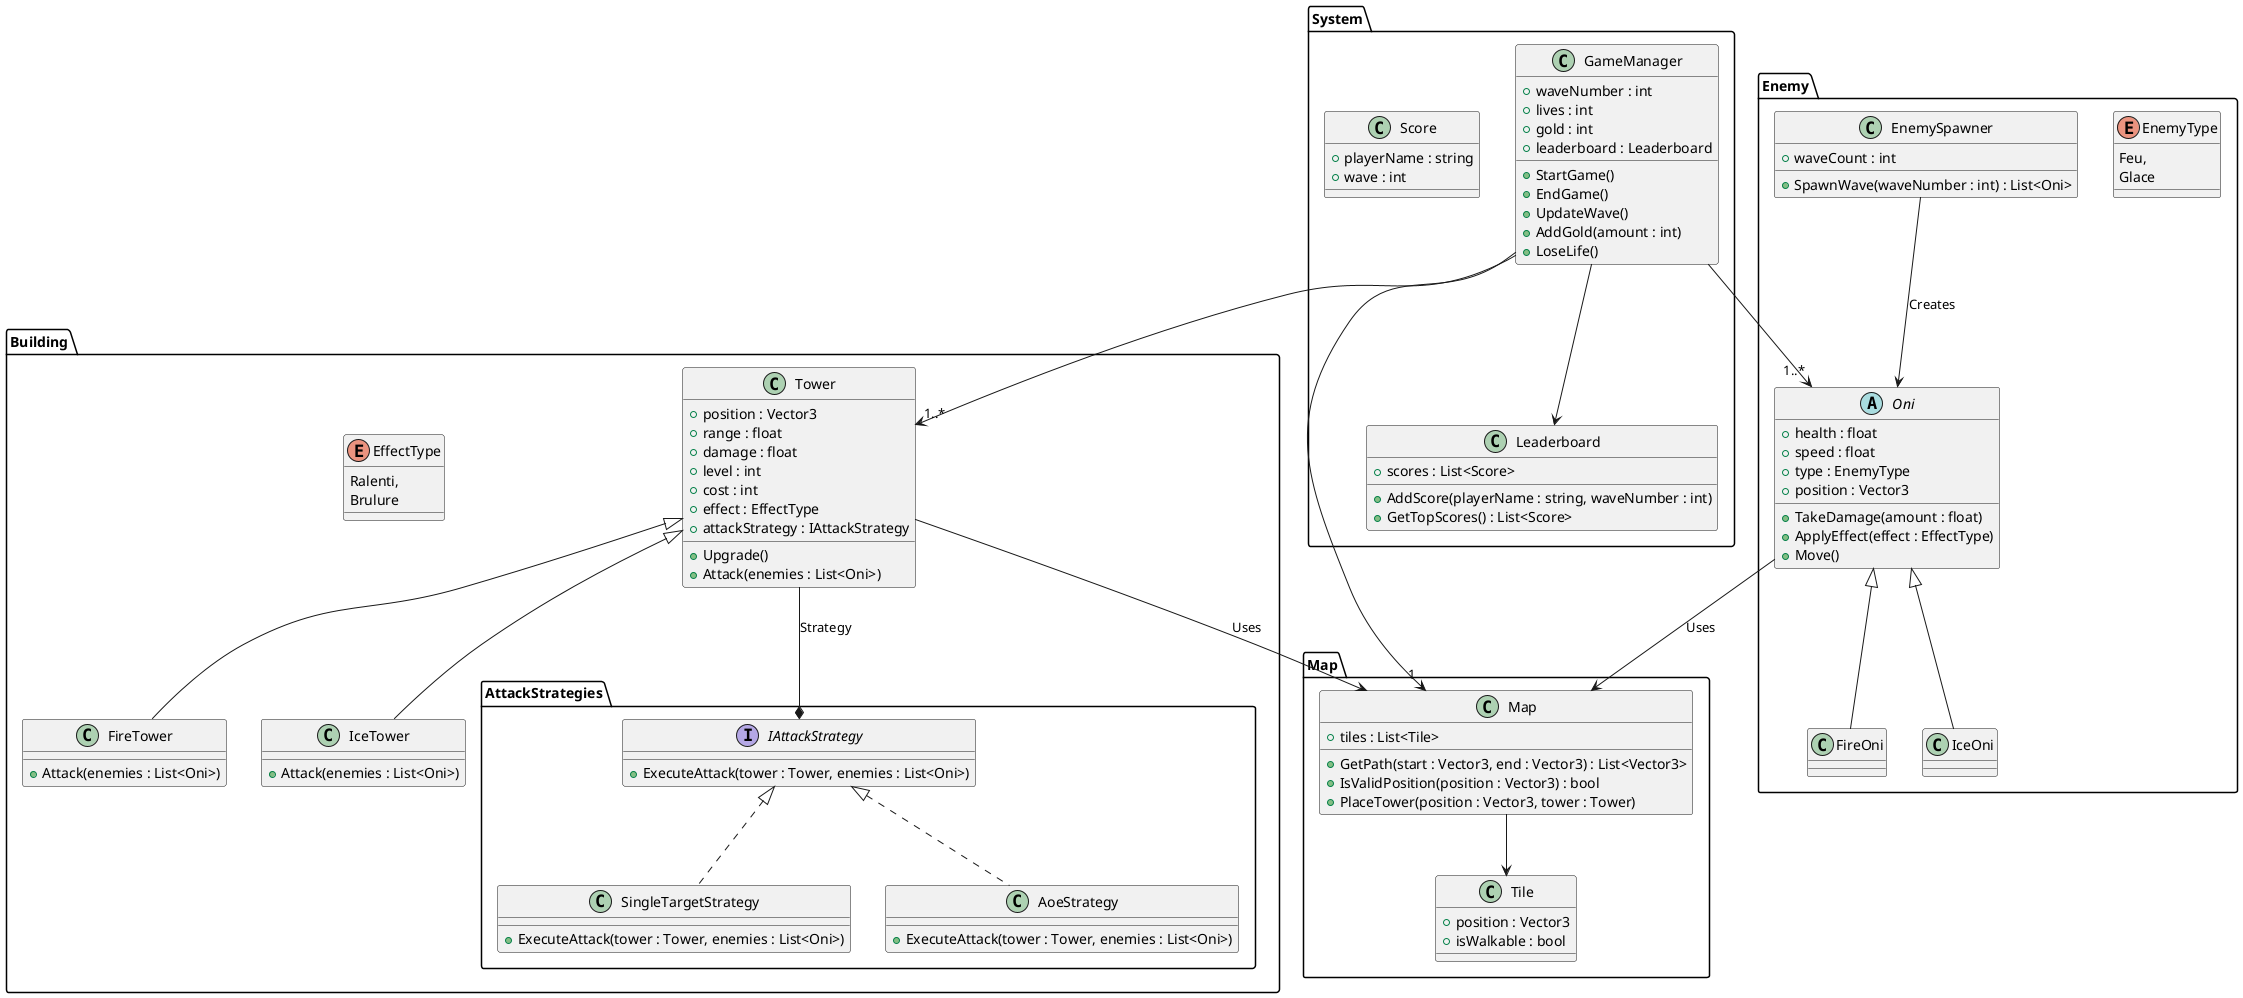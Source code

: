 ﻿@startuml "TowerDefense"

package "System" {
    class GameManager {
        + waveNumber : int
        + lives : int
        + gold : int
        + leaderboard : Leaderboard
        + StartGame()
        + EndGame()
        + UpdateWave()
        + AddGold(amount : int)
        + LoseLife()
    }

    class Leaderboard {
        + scores : List<Score>
        + AddScore(playerName : string, waveNumber : int)
        + GetTopScores() : List<Score>
    }

    class Score {
        + playerName : string
        + wave : int
    }

    GameManager --> Leaderboard
}

package "Building" {
    package "AttackStrategies" {
        interface IAttackStrategy {
            + ExecuteAttack(tower : Tower, enemies : List<Oni>)
        }

        class SingleTargetStrategy implements IAttackStrategy {
            + ExecuteAttack(tower : Tower, enemies : List<Oni>)
        }

        class AoeStrategy implements IAttackStrategy {
            + ExecuteAttack(tower : Tower, enemies : List<Oni>)
        }
    }

    class Tower {
        + position : Vector3
        + range : float
        + damage : float
        + level : int
        + cost : int
        + effect : EffectType
        + attackStrategy : IAttackStrategy
        + Upgrade()
        + Attack(enemies : List<Oni>)
    }

    class FireTower extends Tower {
        + Attack(enemies : List<Oni>)
    }

    class IceTower extends Tower {
        + Attack(enemies : List<Oni>)
    }

    enum EffectType {
        Ralenti,
        Brulure
    }

    Tower --* AttackStrategies.IAttackStrategy : Strategy
}

package "Enemy" {
    abstract class Oni {
        + health : float
        + speed : float
        + type : EnemyType
        + position : Vector3
        + TakeDamage(amount : float)
        + ApplyEffect(effect : EffectType)
        + Move()
    }

    class FireOni extends Oni {}
    class IceOni extends Oni {}

    enum EnemyType {
        Feu,
        Glace
    }

    class EnemySpawner {
        + waveCount : int
        + SpawnWave(waveNumber : int) : List<Oni>
    }
}

package "Map" {
    class Map {
        + tiles : List<Tile>
        + GetPath(start : Vector3, end : Vector3) : List<Vector3>
        + IsValidPosition(position : Vector3) : bool
        + PlaceTower(position : Vector3, tower : Tower)
    }

    class Tile {
        + position : Vector3
        + isWalkable : bool
    }

    Map --> Tile
}

GameManager --> "1..*" Building.Tower
GameManager --> "1..*" Enemy.Oni
GameManager --> "1" Map.Map

Building.Tower --> Map.Map : Uses
Enemy.Oni --> Map.Map : Uses
EnemySpawner --> Enemy.Oni : Creates